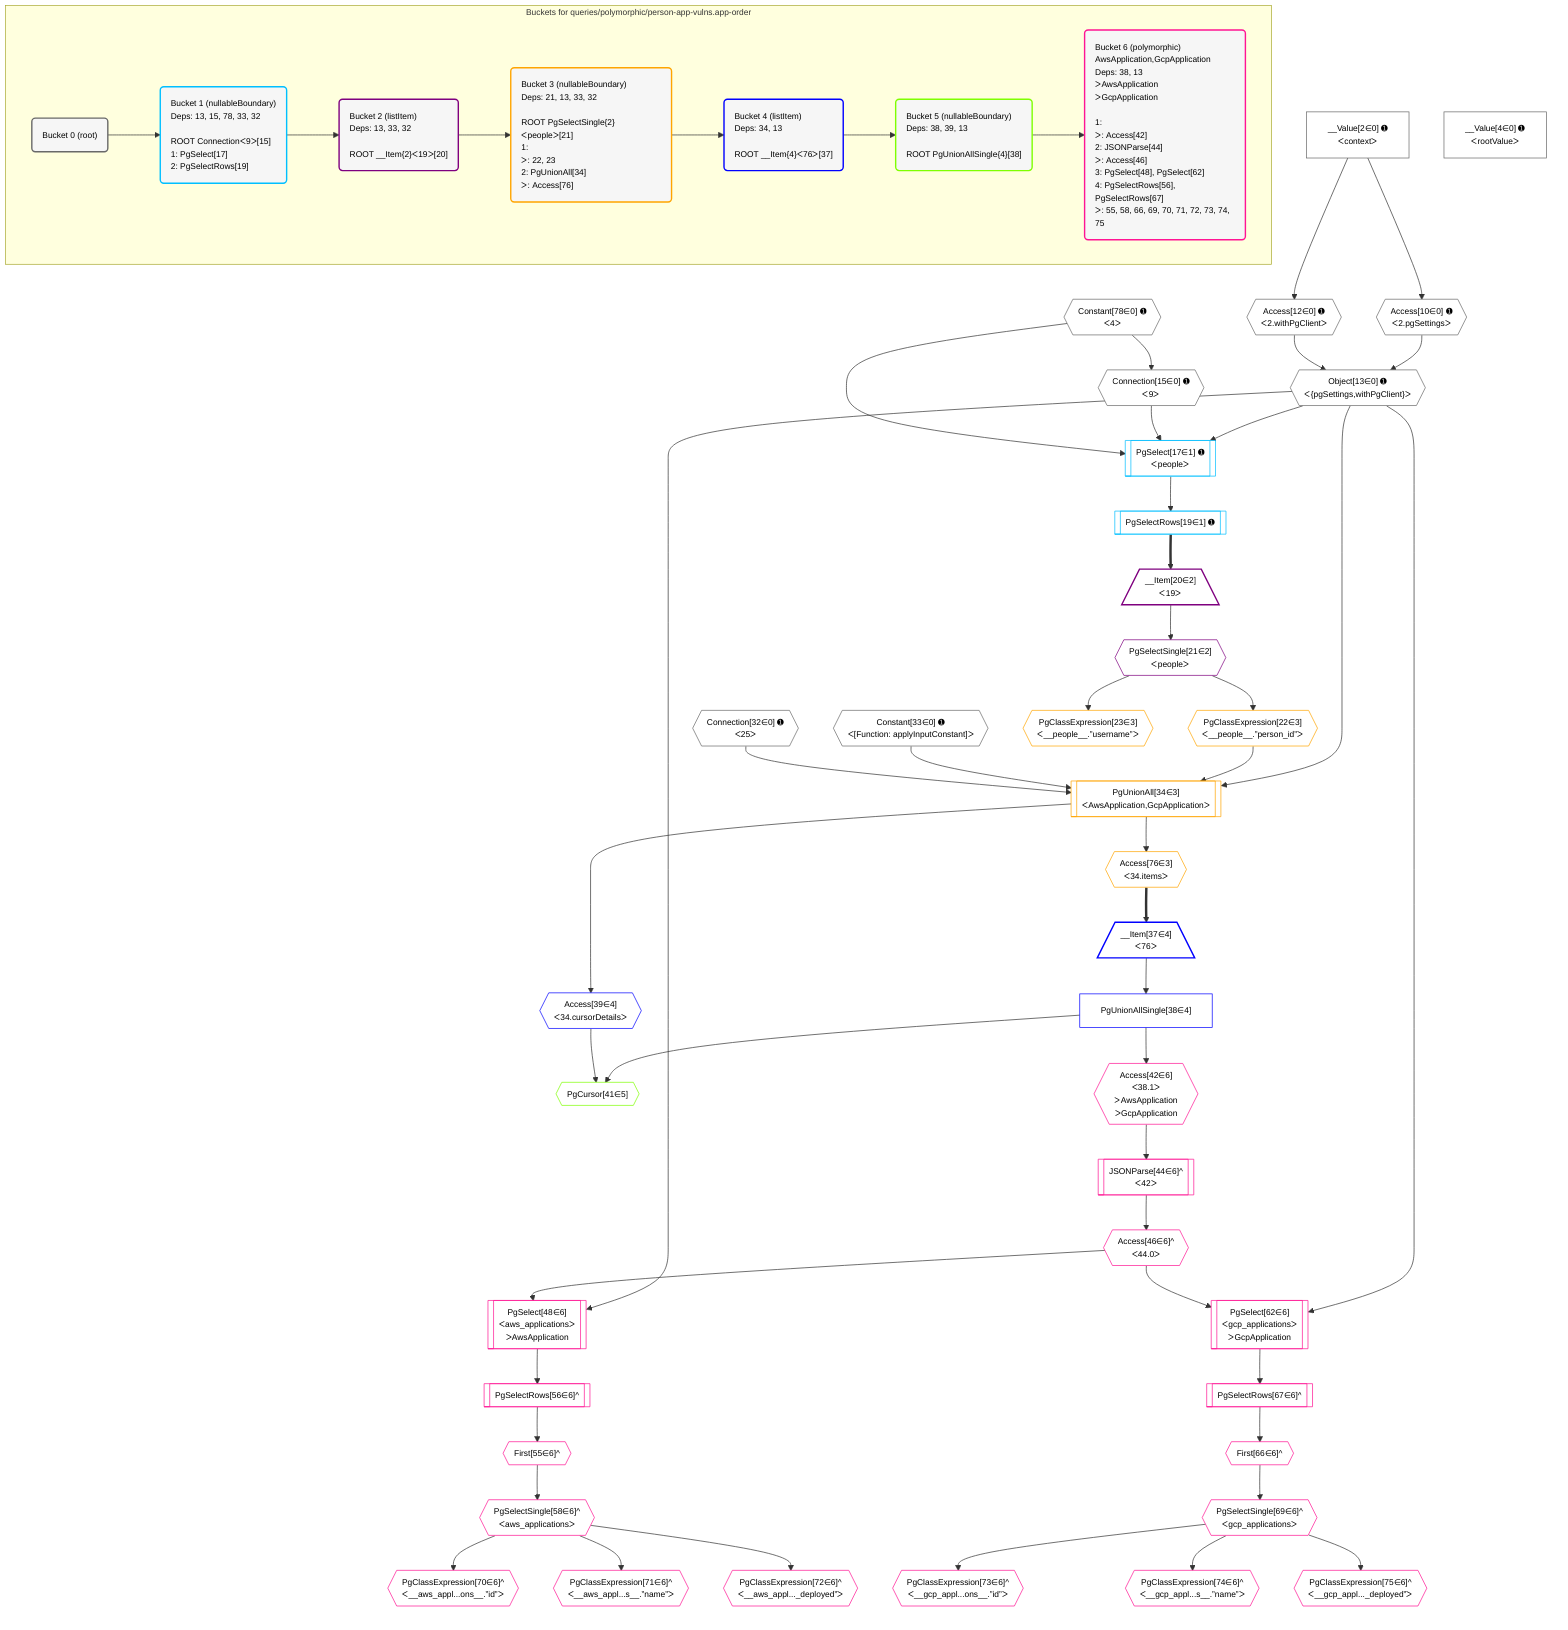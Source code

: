 %%{init: {'themeVariables': { 'fontSize': '12px'}}}%%
graph TD
    classDef path fill:#eee,stroke:#000,color:#000
    classDef plan fill:#fff,stroke-width:1px,color:#000
    classDef itemplan fill:#fff,stroke-width:2px,color:#000
    classDef unbatchedplan fill:#dff,stroke-width:1px,color:#000
    classDef sideeffectplan fill:#fcc,stroke-width:2px,color:#000
    classDef bucket fill:#f6f6f6,color:#000,stroke-width:2px,text-align:left

    subgraph "Buckets for queries/polymorphic/person-app-vulns.app-order"
    Bucket0("Bucket 0 (root)"):::bucket
    Bucket1("Bucket 1 (nullableBoundary)<br />Deps: 13, 15, 78, 33, 32<br /><br />ROOT Connectionᐸ9ᐳ[15]<br />1: PgSelect[17]<br />2: PgSelectRows[19]"):::bucket
    Bucket2("Bucket 2 (listItem)<br />Deps: 13, 33, 32<br /><br />ROOT __Item{2}ᐸ19ᐳ[20]"):::bucket
    Bucket3("Bucket 3 (nullableBoundary)<br />Deps: 21, 13, 33, 32<br /><br />ROOT PgSelectSingle{2}ᐸpeopleᐳ[21]<br />1: <br />ᐳ: 22, 23<br />2: PgUnionAll[34]<br />ᐳ: Access[76]"):::bucket
    Bucket4("Bucket 4 (listItem)<br />Deps: 34, 13<br /><br />ROOT __Item{4}ᐸ76ᐳ[37]"):::bucket
    Bucket5("Bucket 5 (nullableBoundary)<br />Deps: 38, 39, 13<br /><br />ROOT PgUnionAllSingle{4}[38]"):::bucket
    Bucket6("Bucket 6 (polymorphic)<br />AwsApplication,GcpApplication<br />Deps: 38, 13<br />ᐳAwsApplication<br />ᐳGcpApplication<br /><br />1: <br />ᐳ: Access[42]<br />2: JSONParse[44]<br />ᐳ: Access[46]<br />3: PgSelect[48], PgSelect[62]<br />4: PgSelectRows[56], PgSelectRows[67]<br />ᐳ: 55, 58, 66, 69, 70, 71, 72, 73, 74, 75"):::bucket
    end
    Bucket0 --> Bucket1
    Bucket1 --> Bucket2
    Bucket2 --> Bucket3
    Bucket3 --> Bucket4
    Bucket4 --> Bucket5
    Bucket5 --> Bucket6

    %% plan dependencies
    Object13{{"Object[13∈0] ➊<br />ᐸ{pgSettings,withPgClient}ᐳ"}}:::plan
    Access10{{"Access[10∈0] ➊<br />ᐸ2.pgSettingsᐳ"}}:::plan
    Access12{{"Access[12∈0] ➊<br />ᐸ2.withPgClientᐳ"}}:::plan
    Access10 & Access12 --> Object13
    __Value2["__Value[2∈0] ➊<br />ᐸcontextᐳ"]:::plan
    __Value2 --> Access10
    __Value2 --> Access12
    Connection15{{"Connection[15∈0] ➊<br />ᐸ9ᐳ"}}:::plan
    Constant78{{"Constant[78∈0] ➊<br />ᐸ4ᐳ"}}:::plan
    Constant78 --> Connection15
    __Value4["__Value[4∈0] ➊<br />ᐸrootValueᐳ"]:::plan
    Connection32{{"Connection[32∈0] ➊<br />ᐸ25ᐳ"}}:::plan
    Constant33{{"Constant[33∈0] ➊<br />ᐸ[Function: applyInputConstant]ᐳ"}}:::plan
    PgSelect17[["PgSelect[17∈1] ➊<br />ᐸpeopleᐳ"]]:::plan
    Object13 & Connection15 & Constant78 --> PgSelect17
    PgSelectRows19[["PgSelectRows[19∈1] ➊"]]:::plan
    PgSelect17 --> PgSelectRows19
    __Item20[/"__Item[20∈2]<br />ᐸ19ᐳ"\]:::itemplan
    PgSelectRows19 ==> __Item20
    PgSelectSingle21{{"PgSelectSingle[21∈2]<br />ᐸpeopleᐳ"}}:::plan
    __Item20 --> PgSelectSingle21
    PgUnionAll34[["PgUnionAll[34∈3]<br />ᐸAwsApplication,GcpApplicationᐳ"]]:::plan
    PgClassExpression22{{"PgClassExpression[22∈3]<br />ᐸ__people__.”person_id”ᐳ"}}:::plan
    Object13 & PgClassExpression22 & Constant33 & Connection32 --> PgUnionAll34
    PgSelectSingle21 --> PgClassExpression22
    PgClassExpression23{{"PgClassExpression[23∈3]<br />ᐸ__people__.”username”ᐳ"}}:::plan
    PgSelectSingle21 --> PgClassExpression23
    Access76{{"Access[76∈3]<br />ᐸ34.itemsᐳ"}}:::plan
    PgUnionAll34 --> Access76
    __Item37[/"__Item[37∈4]<br />ᐸ76ᐳ"\]:::itemplan
    Access76 ==> __Item37
    PgUnionAllSingle38["PgUnionAllSingle[38∈4]"]:::plan
    __Item37 --> PgUnionAllSingle38
    Access39{{"Access[39∈4]<br />ᐸ34.cursorDetailsᐳ"}}:::plan
    PgUnionAll34 --> Access39
    PgCursor41{{"PgCursor[41∈5]"}}:::plan
    PgUnionAllSingle38 & Access39 --> PgCursor41
    PgSelect48[["PgSelect[48∈6]<br />ᐸaws_applicationsᐳ<br />ᐳAwsApplication"]]:::plan
    Access46{{"Access[46∈6]^<br />ᐸ44.0ᐳ"}}:::plan
    Object13 & Access46 --> PgSelect48
    PgSelect62[["PgSelect[62∈6]<br />ᐸgcp_applicationsᐳ<br />ᐳGcpApplication"]]:::plan
    Object13 & Access46 --> PgSelect62
    Access42{{"Access[42∈6]<br />ᐸ38.1ᐳ<br />ᐳAwsApplication<br />ᐳGcpApplication"}}:::plan
    PgUnionAllSingle38 --> Access42
    JSONParse44[["JSONParse[44∈6]^<br />ᐸ42ᐳ"]]:::plan
    Access42 --> JSONParse44
    JSONParse44 --> Access46
    First55{{"First[55∈6]^"}}:::plan
    PgSelectRows56[["PgSelectRows[56∈6]^"]]:::plan
    PgSelectRows56 --> First55
    PgSelect48 --> PgSelectRows56
    PgSelectSingle58{{"PgSelectSingle[58∈6]^<br />ᐸaws_applicationsᐳ"}}:::plan
    First55 --> PgSelectSingle58
    First66{{"First[66∈6]^"}}:::plan
    PgSelectRows67[["PgSelectRows[67∈6]^"]]:::plan
    PgSelectRows67 --> First66
    PgSelect62 --> PgSelectRows67
    PgSelectSingle69{{"PgSelectSingle[69∈6]^<br />ᐸgcp_applicationsᐳ"}}:::plan
    First66 --> PgSelectSingle69
    PgClassExpression70{{"PgClassExpression[70∈6]^<br />ᐸ__aws_appl...ons__.”id”ᐳ"}}:::plan
    PgSelectSingle58 --> PgClassExpression70
    PgClassExpression71{{"PgClassExpression[71∈6]^<br />ᐸ__aws_appl...s__.”name”ᐳ"}}:::plan
    PgSelectSingle58 --> PgClassExpression71
    PgClassExpression72{{"PgClassExpression[72∈6]^<br />ᐸ__aws_appl..._deployed”ᐳ"}}:::plan
    PgSelectSingle58 --> PgClassExpression72
    PgClassExpression73{{"PgClassExpression[73∈6]^<br />ᐸ__gcp_appl...ons__.”id”ᐳ"}}:::plan
    PgSelectSingle69 --> PgClassExpression73
    PgClassExpression74{{"PgClassExpression[74∈6]^<br />ᐸ__gcp_appl...s__.”name”ᐳ"}}:::plan
    PgSelectSingle69 --> PgClassExpression74
    PgClassExpression75{{"PgClassExpression[75∈6]^<br />ᐸ__gcp_appl..._deployed”ᐳ"}}:::plan
    PgSelectSingle69 --> PgClassExpression75

    %% define steps
    classDef bucket0 stroke:#696969
    class Bucket0,__Value2,__Value4,Access10,Access12,Object13,Connection15,Connection32,Constant33,Constant78 bucket0
    classDef bucket1 stroke:#00bfff
    class Bucket1,PgSelect17,PgSelectRows19 bucket1
    classDef bucket2 stroke:#7f007f
    class Bucket2,__Item20,PgSelectSingle21 bucket2
    classDef bucket3 stroke:#ffa500
    class Bucket3,PgClassExpression22,PgClassExpression23,PgUnionAll34,Access76 bucket3
    classDef bucket4 stroke:#0000ff
    class Bucket4,__Item37,PgUnionAllSingle38,Access39 bucket4
    classDef bucket5 stroke:#7fff00
    class Bucket5,PgCursor41 bucket5
    classDef bucket6 stroke:#ff1493
    class Bucket6,Access42,JSONParse44,Access46,PgSelect48,First55,PgSelectRows56,PgSelectSingle58,PgSelect62,First66,PgSelectRows67,PgSelectSingle69,PgClassExpression70,PgClassExpression71,PgClassExpression72,PgClassExpression73,PgClassExpression74,PgClassExpression75 bucket6